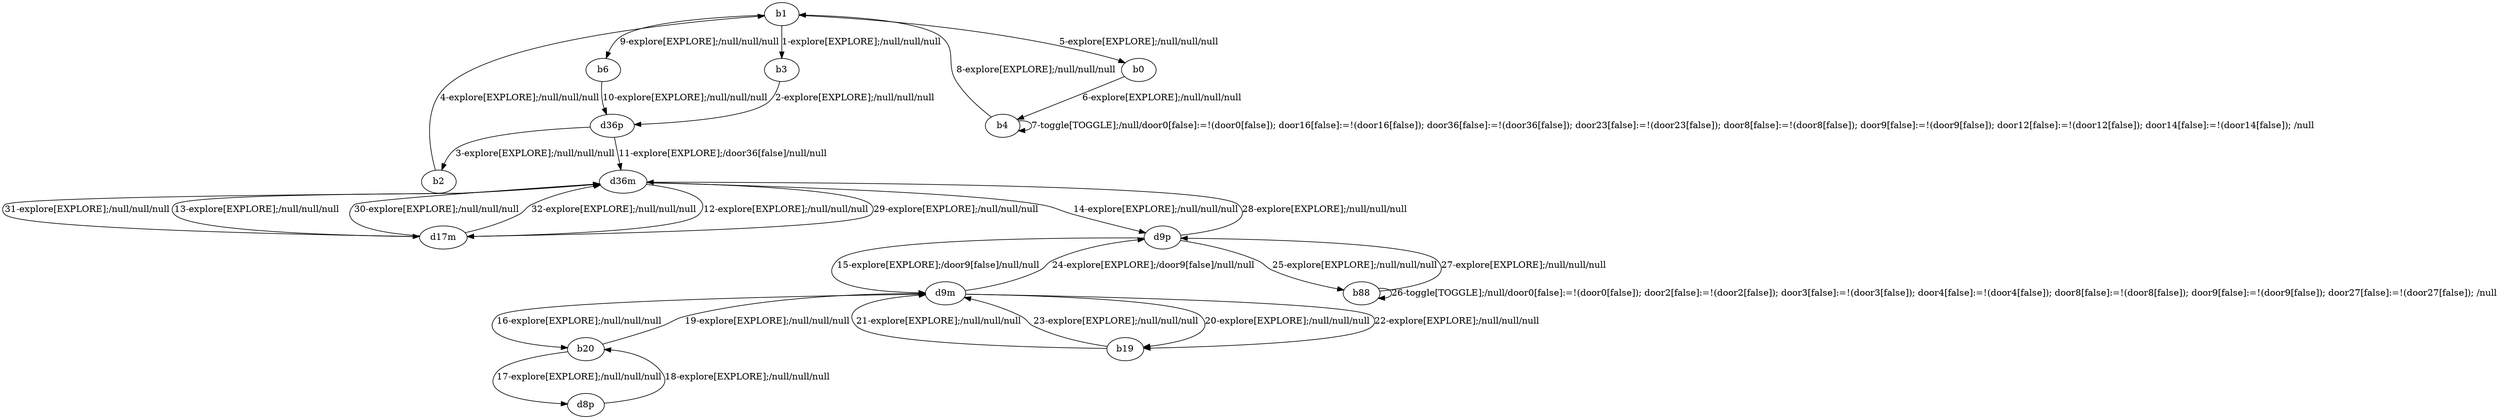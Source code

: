 # Total number of goals covered by this test: 1
# d9m --> d9p

digraph g {
"b1" -> "b3" [label = "1-explore[EXPLORE];/null/null/null"];
"b3" -> "d36p" [label = "2-explore[EXPLORE];/null/null/null"];
"d36p" -> "b2" [label = "3-explore[EXPLORE];/null/null/null"];
"b2" -> "b1" [label = "4-explore[EXPLORE];/null/null/null"];
"b1" -> "b0" [label = "5-explore[EXPLORE];/null/null/null"];
"b0" -> "b4" [label = "6-explore[EXPLORE];/null/null/null"];
"b4" -> "b4" [label = "7-toggle[TOGGLE];/null/door0[false]:=!(door0[false]); door16[false]:=!(door16[false]); door36[false]:=!(door36[false]); door23[false]:=!(door23[false]); door8[false]:=!(door8[false]); door9[false]:=!(door9[false]); door12[false]:=!(door12[false]); door14[false]:=!(door14[false]); /null"];
"b4" -> "b1" [label = "8-explore[EXPLORE];/null/null/null"];
"b1" -> "b6" [label = "9-explore[EXPLORE];/null/null/null"];
"b6" -> "d36p" [label = "10-explore[EXPLORE];/null/null/null"];
"d36p" -> "d36m" [label = "11-explore[EXPLORE];/door36[false]/null/null"];
"d36m" -> "d17m" [label = "12-explore[EXPLORE];/null/null/null"];
"d17m" -> "d36m" [label = "13-explore[EXPLORE];/null/null/null"];
"d36m" -> "d9p" [label = "14-explore[EXPLORE];/null/null/null"];
"d9p" -> "d9m" [label = "15-explore[EXPLORE];/door9[false]/null/null"];
"d9m" -> "b20" [label = "16-explore[EXPLORE];/null/null/null"];
"b20" -> "d8p" [label = "17-explore[EXPLORE];/null/null/null"];
"d8p" -> "b20" [label = "18-explore[EXPLORE];/null/null/null"];
"b20" -> "d9m" [label = "19-explore[EXPLORE];/null/null/null"];
"d9m" -> "b19" [label = "20-explore[EXPLORE];/null/null/null"];
"b19" -> "d9m" [label = "21-explore[EXPLORE];/null/null/null"];
"d9m" -> "b19" [label = "22-explore[EXPLORE];/null/null/null"];
"b19" -> "d9m" [label = "23-explore[EXPLORE];/null/null/null"];
"d9m" -> "d9p" [label = "24-explore[EXPLORE];/door9[false]/null/null"];
"d9p" -> "b88" [label = "25-explore[EXPLORE];/null/null/null"];
"b88" -> "b88" [label = "26-toggle[TOGGLE];/null/door0[false]:=!(door0[false]); door2[false]:=!(door2[false]); door3[false]:=!(door3[false]); door4[false]:=!(door4[false]); door8[false]:=!(door8[false]); door9[false]:=!(door9[false]); door27[false]:=!(door27[false]); /null"];
"b88" -> "d9p" [label = "27-explore[EXPLORE];/null/null/null"];
"d9p" -> "d36m" [label = "28-explore[EXPLORE];/null/null/null"];
"d36m" -> "d17m" [label = "29-explore[EXPLORE];/null/null/null"];
"d17m" -> "d36m" [label = "30-explore[EXPLORE];/null/null/null"];
"d36m" -> "d17m" [label = "31-explore[EXPLORE];/null/null/null"];
"d17m" -> "d36m" [label = "32-explore[EXPLORE];/null/null/null"];
}